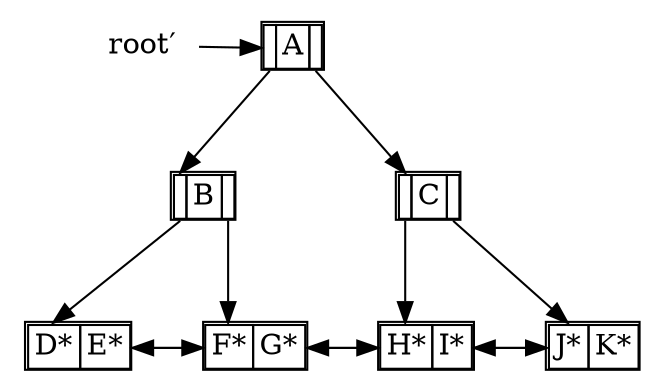 digraph G
{
    splines=false
    "block"
    [
        shape = none
        label = <<table border="1" cellborder="1" cellspacing="0">
                    <tr>
                        <td port="connector0"></td>
                        <td port="key0">A</td>
                        <td port="connector1"></td>
                    </tr>
                </table>>
    ]
    "index0"
    [
        shape = none
        label = <<table border="1" cellborder="1" cellspacing="0">
                    <tr>
                        <td port="connector0"></td>
                        <td port="key0">B</td>
                        <td port="connector1"></td>
                    </tr>
                </table>>
    ]
    "index1"
    [
        shape = none
        label = <<table border="1" cellborder="1" cellspacing="0">
                    <tr>
                        <td port="connector0"></td>
                        <td port="key0">C</td>
                        <td port="connector1"></td>
                    </tr>
                </table>>
    ]
    "block0"
    [
        shape = none
        label = <<table border="1" cellborder="1" cellspacing="0">
                    <tr>
                        <td port="key0">D*</td>
                        <td port="key1">E*</td>
                    </tr>
                </table>>
    ]
    "block1"
    [
        shape = none
        label = <<table border="1" cellborder="1" cellspacing="0">
                    <tr>
                        <td port="key0">F*</td>
                        <td port="key1">G*</td>
                    </tr>
                </table>>
    ]
    "block2"
    [
        shape = none
        label = <<table border="1" cellborder="1" cellspacing="0">
                    <tr>
                        <td port="key0">H*</td>
                        <td port="key1">I*</td>
                    </tr>
                </table>>
    ]
    "block3"
    [
        shape = none
        label = <<table border="1" cellborder="1" cellspacing="0">
                    <tr>
                        <td port="key0">J*</td>
                        <td port="key1">K*</td>
                    </tr>
                </table>>
    ]

    "block":"connector0" -> "index0":"connector0"
    "block":"connector1" -> "index1":"connector0"

    "index0":"connector0" -> "block0":"key0"
    "index0":"connector1" -> "block1":"key0"

    "index1":"connector0" -> "block2":"key0"
    "index1":"connector1" -> "block3":"key0"

    "block0":"key1" -> "block1":"key0"
    "block1":"key0" -> "block0":"key1"

    "block1":"key1" -> "block2":"key0"
    "block2":"key0" -> "block1":"key1"

    "block2":"key1" -> "block3":"key0"
    "block3":"key0" -> "block2":"key1"

    "root" [ shape = none label="root&#8242;" ]
    "root" -> "block":"connector0"

    {rank=min; "block" "root"}
    {rank=same; "block0" "block1" "block2", "block3"}
}
